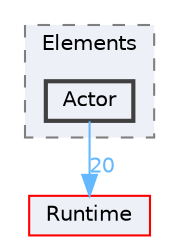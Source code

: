 digraph "Actor"
{
 // INTERACTIVE_SVG=YES
 // LATEX_PDF_SIZE
  bgcolor="transparent";
  edge [fontname=Helvetica,fontsize=10,labelfontname=Helvetica,labelfontsize=10];
  node [fontname=Helvetica,fontsize=10,shape=box,height=0.2,width=0.4];
  compound=true
  subgraph clusterdir_fa7c451ee1c45678d95aa3886d95e0dc {
    graph [ bgcolor="#edf0f7", pencolor="grey50", label="Elements", fontname=Helvetica,fontsize=10 style="filled,dashed", URL="dir_fa7c451ee1c45678d95aa3886d95e0dc.html",tooltip=""]
  dir_101076c33b0fe4f0dd4b0c620c7b45f3 [label="Actor", fillcolor="#edf0f7", color="grey25", style="filled,bold", URL="dir_101076c33b0fe4f0dd4b0c620c7b45f3.html",tooltip=""];
  }
  dir_7536b172fbd480bfd146a1b1acd6856b [label="Runtime", fillcolor="#edf0f7", color="red", style="filled", URL="dir_7536b172fbd480bfd146a1b1acd6856b.html",tooltip=""];
  dir_101076c33b0fe4f0dd4b0c620c7b45f3->dir_7536b172fbd480bfd146a1b1acd6856b [headlabel="20", labeldistance=1.5 headhref="dir_000010_000984.html" href="dir_000010_000984.html" color="steelblue1" fontcolor="steelblue1"];
}
